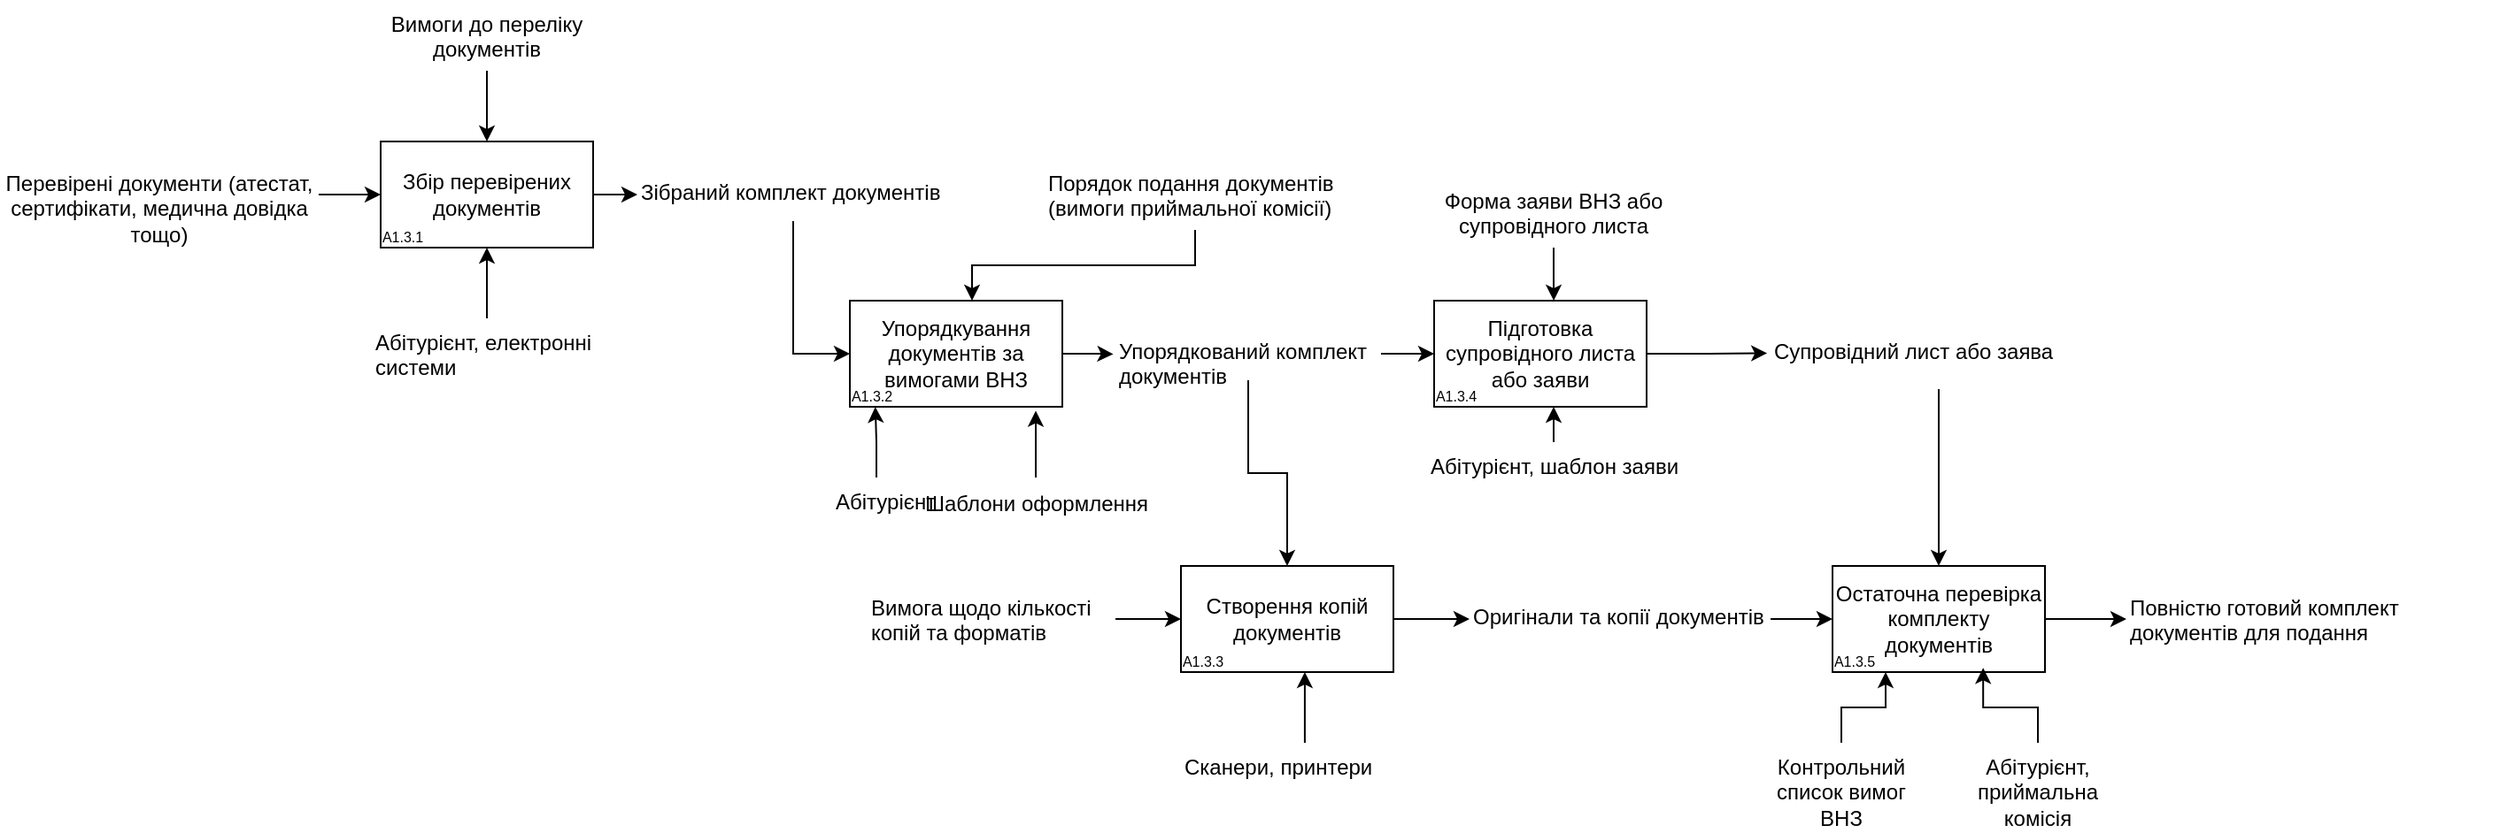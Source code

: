 <mxfile version="25.0.3">
  <diagram name="Страница — 1" id="8BZ5iSr8LVM4_eHzo12L">
    <mxGraphModel grid="1" page="1" gridSize="10" guides="1" tooltips="1" connect="1" arrows="1" fold="1" pageScale="1" pageWidth="827" pageHeight="1169" math="0" shadow="0">
      <root>
        <mxCell id="0" />
        <mxCell id="1" parent="0" />
        <mxCell id="7jGWfY5OlFuIVDvxaabG-9" style="edgeStyle=orthogonalEdgeStyle;rounded=0;orthogonalLoop=1;jettySize=auto;html=1;entryX=0;entryY=0.5;entryDx=0;entryDy=0;" edge="1" parent="1" source="7jGWfY5OlFuIVDvxaabG-1" target="7jGWfY5OlFuIVDvxaabG-5">
          <mxGeometry relative="1" as="geometry">
            <mxPoint x="410" y="210" as="targetPoint" />
          </mxGeometry>
        </mxCell>
        <mxCell id="7jGWfY5OlFuIVDvxaabG-1" value="Збір перевірених документів" style="rounded=0;whiteSpace=wrap;html=1;" vertex="1" parent="1">
          <mxGeometry x="255" y="180" width="120" height="60" as="geometry" />
        </mxCell>
        <mxCell id="7jGWfY5OlFuIVDvxaabG-6" style="edgeStyle=orthogonalEdgeStyle;rounded=0;orthogonalLoop=1;jettySize=auto;html=1;entryX=0;entryY=0.5;entryDx=0;entryDy=0;" edge="1" parent="1" source="7jGWfY5OlFuIVDvxaabG-2" target="7jGWfY5OlFuIVDvxaabG-1">
          <mxGeometry relative="1" as="geometry" />
        </mxCell>
        <mxCell id="7jGWfY5OlFuIVDvxaabG-2" value="Перевірені документи (атестат, сертифікати, медична довідка тощо)" style="text;whiteSpace=wrap;align=center;" vertex="1" parent="1">
          <mxGeometry x="40" y="190" width="180" height="40" as="geometry" />
        </mxCell>
        <mxCell id="7jGWfY5OlFuIVDvxaabG-3" value="Вимоги до переліку документів" style="text;whiteSpace=wrap;align=center;" vertex="1" parent="1">
          <mxGeometry x="230" y="100" width="170" height="40" as="geometry" />
        </mxCell>
        <mxCell id="7jGWfY5OlFuIVDvxaabG-8" style="edgeStyle=orthogonalEdgeStyle;rounded=0;orthogonalLoop=1;jettySize=auto;html=1;entryX=0.5;entryY=1;entryDx=0;entryDy=0;" edge="1" parent="1" source="7jGWfY5OlFuIVDvxaabG-4" target="7jGWfY5OlFuIVDvxaabG-1">
          <mxGeometry relative="1" as="geometry" />
        </mxCell>
        <mxCell id="7jGWfY5OlFuIVDvxaabG-4" value="Абітурієнт, електронні системи" style="text;whiteSpace=wrap;" vertex="1" parent="1">
          <mxGeometry x="250" y="280" width="130" height="40" as="geometry" />
        </mxCell>
        <mxCell id="7jGWfY5OlFuIVDvxaabG-16" style="edgeStyle=orthogonalEdgeStyle;rounded=0;orthogonalLoop=1;jettySize=auto;html=1;entryX=0;entryY=0.5;entryDx=0;entryDy=0;" edge="1" parent="1" source="7jGWfY5OlFuIVDvxaabG-5" target="7jGWfY5OlFuIVDvxaabG-10">
          <mxGeometry relative="1" as="geometry" />
        </mxCell>
        <mxCell id="7jGWfY5OlFuIVDvxaabG-5" value="Зібраний комплект документів" style="text;whiteSpace=wrap;" vertex="1" parent="1">
          <mxGeometry x="400" y="195" width="176" height="30" as="geometry" />
        </mxCell>
        <mxCell id="7jGWfY5OlFuIVDvxaabG-7" style="edgeStyle=orthogonalEdgeStyle;rounded=0;orthogonalLoop=1;jettySize=auto;html=1;entryX=0.5;entryY=0;entryDx=0;entryDy=0;" edge="1" parent="1" source="7jGWfY5OlFuIVDvxaabG-3" target="7jGWfY5OlFuIVDvxaabG-1">
          <mxGeometry relative="1" as="geometry" />
        </mxCell>
        <mxCell id="7jGWfY5OlFuIVDvxaabG-10" value="Упорядкування документів за вимогами ВНЗ" style="rounded=0;whiteSpace=wrap;html=1;" vertex="1" parent="1">
          <mxGeometry x="520" y="270" width="120" height="60" as="geometry" />
        </mxCell>
        <mxCell id="7jGWfY5OlFuIVDvxaabG-11" value="Порядок подання документів (вимоги приймальної комісії)" style="text;whiteSpace=wrap;" vertex="1" parent="1">
          <mxGeometry x="630" y="190" width="170" height="40" as="geometry" />
        </mxCell>
        <mxCell id="7jGWfY5OlFuIVDvxaabG-12" value="Абітурієнт " style="text;whiteSpace=wrap;" vertex="1" parent="1">
          <mxGeometry x="510" y="370" width="50" height="40" as="geometry" />
        </mxCell>
        <mxCell id="7jGWfY5OlFuIVDvxaabG-13" value="&lt;span style=&quot;text-align: left; text-wrap-mode: wrap;&quot;&gt;Шаблони оформлення&lt;/span&gt;" style="text;html=1;align=center;verticalAlign=middle;resizable=0;points=[];autosize=1;strokeColor=none;fillColor=none;" vertex="1" parent="1">
          <mxGeometry x="550" y="370" width="150" height="30" as="geometry" />
        </mxCell>
        <mxCell id="7jGWfY5OlFuIVDvxaabG-27" style="edgeStyle=orthogonalEdgeStyle;rounded=0;orthogonalLoop=1;jettySize=auto;html=1;entryX=0.5;entryY=0;entryDx=0;entryDy=0;" edge="1" parent="1" source="7jGWfY5OlFuIVDvxaabG-15" target="7jGWfY5OlFuIVDvxaabG-23">
          <mxGeometry relative="1" as="geometry" />
        </mxCell>
        <mxCell id="7jGWfY5OlFuIVDvxaabG-35" style="edgeStyle=orthogonalEdgeStyle;rounded=0;orthogonalLoop=1;jettySize=auto;html=1;entryX=0;entryY=0.5;entryDx=0;entryDy=0;" edge="1" parent="1" source="7jGWfY5OlFuIVDvxaabG-15" target="7jGWfY5OlFuIVDvxaabG-31">
          <mxGeometry relative="1" as="geometry" />
        </mxCell>
        <mxCell id="7jGWfY5OlFuIVDvxaabG-15" value="Упорядкований комплект документів" style="text;whiteSpace=wrap;" vertex="1" parent="1">
          <mxGeometry x="670" y="285" width="150" height="30" as="geometry" />
        </mxCell>
        <mxCell id="7jGWfY5OlFuIVDvxaabG-17" style="edgeStyle=orthogonalEdgeStyle;rounded=0;orthogonalLoop=1;jettySize=auto;html=1;entryX=0.575;entryY=0;entryDx=0;entryDy=0;entryPerimeter=0;" edge="1" parent="1" source="7jGWfY5OlFuIVDvxaabG-11" target="7jGWfY5OlFuIVDvxaabG-10">
          <mxGeometry relative="1" as="geometry" />
        </mxCell>
        <mxCell id="7jGWfY5OlFuIVDvxaabG-18" style="edgeStyle=orthogonalEdgeStyle;rounded=0;orthogonalLoop=1;jettySize=auto;html=1;entryX=0.12;entryY=1.001;entryDx=0;entryDy=0;entryPerimeter=0;" edge="1" parent="1" source="7jGWfY5OlFuIVDvxaabG-12" target="7jGWfY5OlFuIVDvxaabG-10">
          <mxGeometry relative="1" as="geometry" />
        </mxCell>
        <mxCell id="7jGWfY5OlFuIVDvxaabG-20" style="edgeStyle=orthogonalEdgeStyle;rounded=0;orthogonalLoop=1;jettySize=auto;html=1;entryX=0.875;entryY=1.038;entryDx=0;entryDy=0;entryPerimeter=0;" edge="1" parent="1" source="7jGWfY5OlFuIVDvxaabG-13" target="7jGWfY5OlFuIVDvxaabG-10">
          <mxGeometry relative="1" as="geometry" />
        </mxCell>
        <mxCell id="7jGWfY5OlFuIVDvxaabG-21" style="edgeStyle=orthogonalEdgeStyle;rounded=0;orthogonalLoop=1;jettySize=auto;html=1;entryX=-0.008;entryY=0.507;entryDx=0;entryDy=0;entryPerimeter=0;" edge="1" parent="1" source="7jGWfY5OlFuIVDvxaabG-10" target="7jGWfY5OlFuIVDvxaabG-15">
          <mxGeometry relative="1" as="geometry" />
        </mxCell>
        <mxCell id="7jGWfY5OlFuIVDvxaabG-30" style="edgeStyle=orthogonalEdgeStyle;rounded=0;orthogonalLoop=1;jettySize=auto;html=1;entryX=0;entryY=0.5;entryDx=0;entryDy=0;" edge="1" parent="1" source="7jGWfY5OlFuIVDvxaabG-23" target="7jGWfY5OlFuIVDvxaabG-26">
          <mxGeometry relative="1" as="geometry" />
        </mxCell>
        <mxCell id="7jGWfY5OlFuIVDvxaabG-23" value="Створення копій документів" style="rounded=0;whiteSpace=wrap;html=1;" vertex="1" parent="1">
          <mxGeometry x="707" y="420" width="120" height="60" as="geometry" />
        </mxCell>
        <mxCell id="7jGWfY5OlFuIVDvxaabG-28" style="edgeStyle=orthogonalEdgeStyle;rounded=0;orthogonalLoop=1;jettySize=auto;html=1;entryX=0;entryY=0.5;entryDx=0;entryDy=0;" edge="1" parent="1" source="7jGWfY5OlFuIVDvxaabG-24" target="7jGWfY5OlFuIVDvxaabG-23">
          <mxGeometry relative="1" as="geometry" />
        </mxCell>
        <mxCell id="7jGWfY5OlFuIVDvxaabG-24" value="Вимога щодо кількості копій та форматів" style="text;whiteSpace=wrap;" vertex="1" parent="1">
          <mxGeometry x="530" y="430" width="140" height="40" as="geometry" />
        </mxCell>
        <mxCell id="7jGWfY5OlFuIVDvxaabG-25" value="Сканери, принтери" style="text;whiteSpace=wrap;" vertex="1" parent="1">
          <mxGeometry x="707" y="520" width="140" height="40" as="geometry" />
        </mxCell>
        <mxCell id="7jGWfY5OlFuIVDvxaabG-47" style="edgeStyle=orthogonalEdgeStyle;rounded=0;orthogonalLoop=1;jettySize=auto;html=1;entryX=0;entryY=0.5;entryDx=0;entryDy=0;" edge="1" parent="1" source="7jGWfY5OlFuIVDvxaabG-26" target="7jGWfY5OlFuIVDvxaabG-41">
          <mxGeometry relative="1" as="geometry" />
        </mxCell>
        <mxCell id="7jGWfY5OlFuIVDvxaabG-26" value="Оригінали та копії документів" style="text;whiteSpace=wrap;" vertex="1" parent="1">
          <mxGeometry x="870" y="435" width="170" height="30" as="geometry" />
        </mxCell>
        <mxCell id="7jGWfY5OlFuIVDvxaabG-29" style="edgeStyle=orthogonalEdgeStyle;rounded=0;orthogonalLoop=1;jettySize=auto;html=1;entryX=0.583;entryY=1;entryDx=0;entryDy=0;entryPerimeter=0;" edge="1" parent="1" source="7jGWfY5OlFuIVDvxaabG-25" target="7jGWfY5OlFuIVDvxaabG-23">
          <mxGeometry relative="1" as="geometry" />
        </mxCell>
        <mxCell id="7jGWfY5OlFuIVDvxaabG-31" value="Підготовка супровідного листа або заяви" style="rounded=0;whiteSpace=wrap;html=1;" vertex="1" parent="1">
          <mxGeometry x="850" y="270" width="120" height="60" as="geometry" />
        </mxCell>
        <mxCell id="7jGWfY5OlFuIVDvxaabG-32" value="Форма заяви ВНЗ або супровідного листа" style="text;whiteSpace=wrap;align=center;" vertex="1" parent="1">
          <mxGeometry x="840" y="200" width="155" height="40" as="geometry" />
        </mxCell>
        <mxCell id="7jGWfY5OlFuIVDvxaabG-33" value="Абітурієнт, шаблон заяви" style="text;whiteSpace=wrap;align=center;" vertex="1" parent="1">
          <mxGeometry x="832.5" y="350" width="170" height="30" as="geometry" />
        </mxCell>
        <mxCell id="7jGWfY5OlFuIVDvxaabG-46" style="edgeStyle=orthogonalEdgeStyle;rounded=0;orthogonalLoop=1;jettySize=auto;html=1;entryX=0.5;entryY=0;entryDx=0;entryDy=0;" edge="1" parent="1" source="7jGWfY5OlFuIVDvxaabG-34" target="7jGWfY5OlFuIVDvxaabG-41">
          <mxGeometry relative="1" as="geometry" />
        </mxCell>
        <mxCell id="7jGWfY5OlFuIVDvxaabG-34" value="Супровідний лист або заява" style="text;whiteSpace=wrap;" vertex="1" parent="1">
          <mxGeometry x="1040" y="285" width="190" height="35" as="geometry" />
        </mxCell>
        <mxCell id="7jGWfY5OlFuIVDvxaabG-38" style="edgeStyle=orthogonalEdgeStyle;rounded=0;orthogonalLoop=1;jettySize=auto;html=1;entryX=0.563;entryY=0;entryDx=0;entryDy=0;entryPerimeter=0;" edge="1" parent="1" source="7jGWfY5OlFuIVDvxaabG-32" target="7jGWfY5OlFuIVDvxaabG-31">
          <mxGeometry relative="1" as="geometry" />
        </mxCell>
        <mxCell id="7jGWfY5OlFuIVDvxaabG-39" style="edgeStyle=orthogonalEdgeStyle;rounded=0;orthogonalLoop=1;jettySize=auto;html=1;entryX=0.563;entryY=1;entryDx=0;entryDy=0;entryPerimeter=0;" edge="1" parent="1" source="7jGWfY5OlFuIVDvxaabG-33" target="7jGWfY5OlFuIVDvxaabG-31">
          <mxGeometry relative="1" as="geometry" />
        </mxCell>
        <mxCell id="7jGWfY5OlFuIVDvxaabG-40" style="edgeStyle=orthogonalEdgeStyle;rounded=0;orthogonalLoop=1;jettySize=auto;html=1;entryX=-0.01;entryY=0.42;entryDx=0;entryDy=0;entryPerimeter=0;" edge="1" parent="1" source="7jGWfY5OlFuIVDvxaabG-31" target="7jGWfY5OlFuIVDvxaabG-34">
          <mxGeometry relative="1" as="geometry" />
        </mxCell>
        <mxCell id="7jGWfY5OlFuIVDvxaabG-51" style="edgeStyle=orthogonalEdgeStyle;rounded=0;orthogonalLoop=1;jettySize=auto;html=1;entryX=0;entryY=0.5;entryDx=0;entryDy=0;" edge="1" parent="1" source="7jGWfY5OlFuIVDvxaabG-41" target="7jGWfY5OlFuIVDvxaabG-45">
          <mxGeometry relative="1" as="geometry" />
        </mxCell>
        <mxCell id="7jGWfY5OlFuIVDvxaabG-41" value="Остаточна перевірка комплекту документів" style="rounded=0;whiteSpace=wrap;html=1;" vertex="1" parent="1">
          <mxGeometry x="1075" y="420" width="120" height="60" as="geometry" />
        </mxCell>
        <mxCell id="7jGWfY5OlFuIVDvxaabG-42" value="Контрольний список вимог ВНЗ" style="text;whiteSpace=wrap;align=center;" vertex="1" parent="1">
          <mxGeometry x="1030" y="520" width="100" height="40" as="geometry" />
        </mxCell>
        <mxCell id="7jGWfY5OlFuIVDvxaabG-44" value="Абітурієнт, приймальна комісія" style="text;whiteSpace=wrap;align=center;" vertex="1" parent="1">
          <mxGeometry x="1141" y="520" width="100" height="40" as="geometry" />
        </mxCell>
        <mxCell id="7jGWfY5OlFuIVDvxaabG-45" value="Повністю готовий комплект документів для подання" style="text;whiteSpace=wrap;" vertex="1" parent="1">
          <mxGeometry x="1241" y="430" width="210" height="40" as="geometry" />
        </mxCell>
        <mxCell id="7jGWfY5OlFuIVDvxaabG-48" style="edgeStyle=orthogonalEdgeStyle;rounded=0;orthogonalLoop=1;jettySize=auto;html=1;entryX=0.25;entryY=1;entryDx=0;entryDy=0;" edge="1" parent="1" source="7jGWfY5OlFuIVDvxaabG-42" target="7jGWfY5OlFuIVDvxaabG-41">
          <mxGeometry relative="1" as="geometry" />
        </mxCell>
        <mxCell id="7jGWfY5OlFuIVDvxaabG-50" style="edgeStyle=orthogonalEdgeStyle;rounded=0;orthogonalLoop=1;jettySize=auto;html=1;entryX=0.709;entryY=0.961;entryDx=0;entryDy=0;entryPerimeter=0;" edge="1" parent="1" source="7jGWfY5OlFuIVDvxaabG-44" target="7jGWfY5OlFuIVDvxaabG-41">
          <mxGeometry relative="1" as="geometry" />
        </mxCell>
        <mxCell id="YSL_mkoQ-HmNEFoZ1bN8-1" value="&lt;font style=&quot;font-size: 8px;&quot;&gt;A1.3.1&lt;/font&gt;" style="text;html=1;align=center;verticalAlign=middle;whiteSpace=wrap;rounded=0;" vertex="1" parent="1">
          <mxGeometry x="255" y="225" width="25" height="15" as="geometry" />
        </mxCell>
        <mxCell id="YSL_mkoQ-HmNEFoZ1bN8-2" value="&lt;font style=&quot;font-size: 8px;&quot;&gt;A1.3.2&lt;/font&gt;" style="text;html=1;align=center;verticalAlign=middle;whiteSpace=wrap;rounded=0;" vertex="1" parent="1">
          <mxGeometry x="520" y="315" width="25" height="15" as="geometry" />
        </mxCell>
        <mxCell id="YSL_mkoQ-HmNEFoZ1bN8-3" value="&lt;font style=&quot;font-size: 8px;&quot;&gt;A1.3.3&lt;/font&gt;" style="text;html=1;align=center;verticalAlign=middle;whiteSpace=wrap;rounded=0;" vertex="1" parent="1">
          <mxGeometry x="707" y="465" width="25" height="15" as="geometry" />
        </mxCell>
        <mxCell id="YSL_mkoQ-HmNEFoZ1bN8-4" value="&lt;font style=&quot;font-size: 8px;&quot;&gt;A1.3.4&lt;/font&gt;" style="text;html=1;align=center;verticalAlign=middle;whiteSpace=wrap;rounded=0;" vertex="1" parent="1">
          <mxGeometry x="850" y="315" width="25" height="15" as="geometry" />
        </mxCell>
        <mxCell id="YSL_mkoQ-HmNEFoZ1bN8-5" value="&lt;font style=&quot;font-size: 8px;&quot;&gt;A1.3.5&lt;/font&gt;" style="text;html=1;align=center;verticalAlign=middle;whiteSpace=wrap;rounded=0;" vertex="1" parent="1">
          <mxGeometry x="1075" y="465" width="25" height="15" as="geometry" />
        </mxCell>
      </root>
    </mxGraphModel>
  </diagram>
</mxfile>
